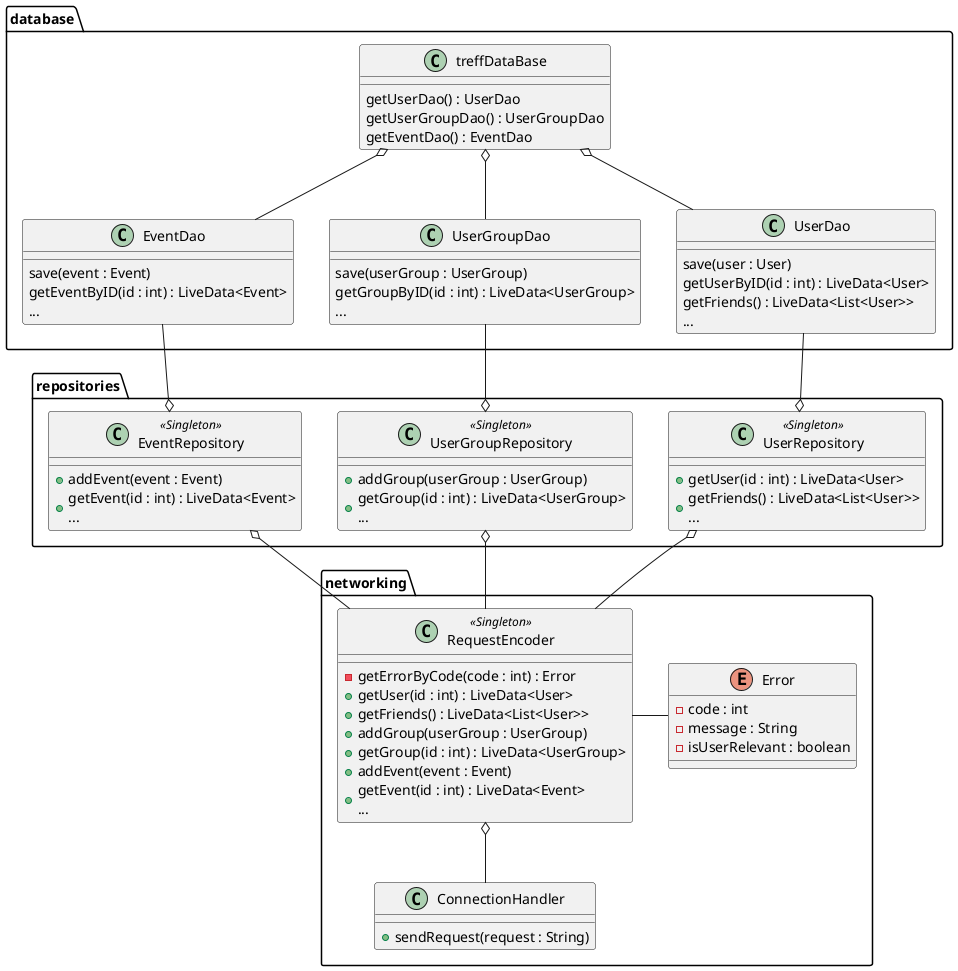 @startuml

package database {
    class "UserDao" as UD {
        save(user : User)
        getUserByID(id : int) : LiveData<User>
        getFriends() : LiveData<List<User>>\n...
    }
    class "UserGroupDao" as UGD {
        save(userGroup : UserGroup)
        getGroupByID(id : int) : LiveData<UserGroup>\n...
    }
    class "EventDao" as ED {
        save(event : Event)
        getEventByID(id : int) : LiveData<Event>\n...
    }
    class "treffDataBase" as DB {
        getUserDao() : UserDao
        getUserGroupDao() : UserGroupDao
        getEventDao() : EventDao
    }
}

package repositories {
    class "UserRepository" as UR <<Singleton>> {
        +getUser(id : int) : LiveData<User>
        +getFriends() : LiveData<List<User>>\n...
    }
    class "UserGroupRepository" as UGR <<Singleton>> {
        +addGroup(userGroup : UserGroup)
        +getGroup(id : int) : LiveData<UserGroup>\n...
    }
    class "EventRepository" as ER <<Singleton>> {
        +addEvent(event : Event)
        +getEvent(id : int) : LiveData<Event>\n...
    }
}

package networking {
    enum "Error" as E {
        -code : int
        -message : String
        -isUserRelevant : boolean
    }
    class "RequestEncoder" as RE <<Singleton>> {
        -getErrorByCode(code : int) : Error
        +getUser(id : int) : LiveData<User>
        +getFriends() : LiveData<List<User>>
        +addGroup(userGroup : UserGroup)
        +getGroup(id : int) : LiveData<UserGroup>
        +addEvent(event : Event)
        +getEvent(id : int) : LiveData<Event>\n...
    }
    class "ConnectionHandler" as CH {
        +sendRequest(request : String)
    }
}

UR o-up- UD
UGR o-up- UGD
ER o-up- ED

DB o-down- UD
DB o-down- UGD
DB o-down- ED

UR o-down- RE
UGR o-down- RE
ER o-down- RE

RE o-down- CH
RE -right- E


@enduml